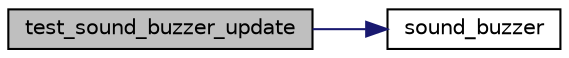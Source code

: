 digraph "test_sound_buzzer_update"
{
 // LATEX_PDF_SIZE
  edge [fontname="Helvetica",fontsize="10",labelfontname="Helvetica",labelfontsize="10"];
  node [fontname="Helvetica",fontsize="10",shape=record];
  rankdir="LR";
  Node1 [label="test_sound_buzzer_update",height=0.2,width=0.4,color="black", fillcolor="grey75", style="filled", fontcolor="black",tooltip=" "];
  Node1 -> Node2 [color="midnightblue",fontsize="10",style="solid",fontname="Helvetica"];
  Node2 [label="sound_buzzer",height=0.2,width=0.4,color="black", fillcolor="white", style="filled",URL="$sound__buzzer_8c.html#ad9d755f2ff8a252d328639d4656ad768",tooltip="ブザー駆動用の周波数可変の矩形波出力指示"];
}
